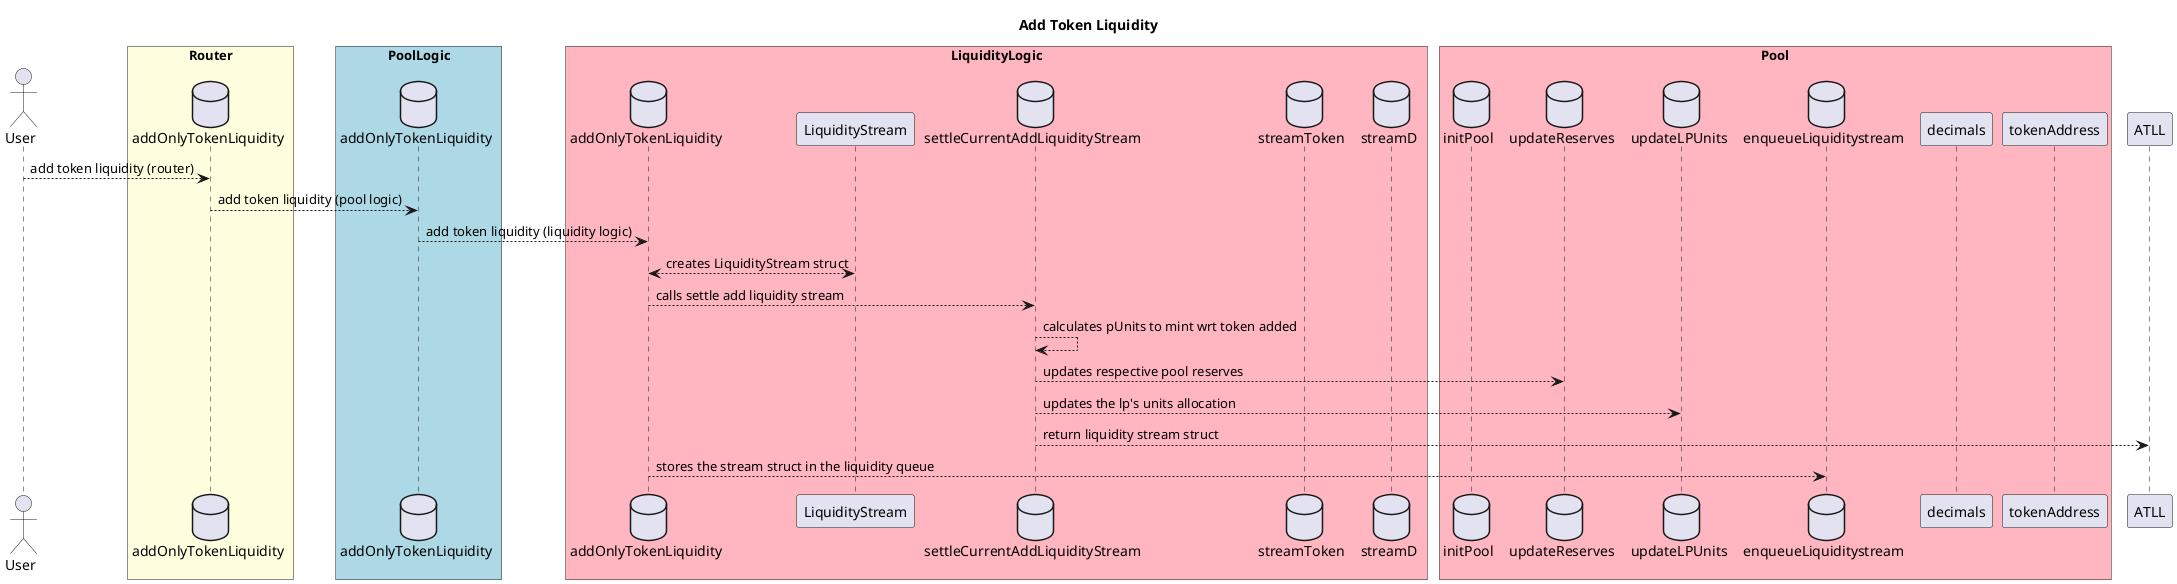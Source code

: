 @startuml Router
!pragma teoz true

title Add Token Liquidity

actor User as U
box "Router" #LightYellow
    database addOnlyTokenLiquidity as ATLR
end box
box "PoolLogic" #LightBlue
    database addOnlyTokenLiquidity as ATLPL
end box
box "LiquidityLogic" #LightPink
    database addOnlyTokenLiquidity as ATLLL
    participant LiquidityStream as LS
    database settleCurrentAddLiquidityStream as SLS
    database streamToken as ST
    database streamD as SD
end box
box "Pool" #LightPink
    database initPool as IPP
    database updateReserves as UR
    database updateLPUnits as ULP
    database enqueueLiquiditystream as ELS
    participant decimals as D
    participant tokenAddress as TA
end box

U --> ATLR : add token liquidity (router)
  ATLR --> ATLPL: add token liquidity (pool logic)
  ATLPL --> ATLLL: add token liquidity (liquidity logic)
  ATLLL <--> LS: creates LiquidityStream struct
  ATLLL --> SLS: calls settle add liquidity stream
  SLS --> SLS: calculates pUnits to mint wrt token added
  SLS --> UR: updates respective pool reserves
  SLS --> ULP: updates the lp's units allocation
  SLS --> ATLL: return liquidity stream struct
  ATLLL --> ELS: stores the stream struct in the liquidity queue

@enduml